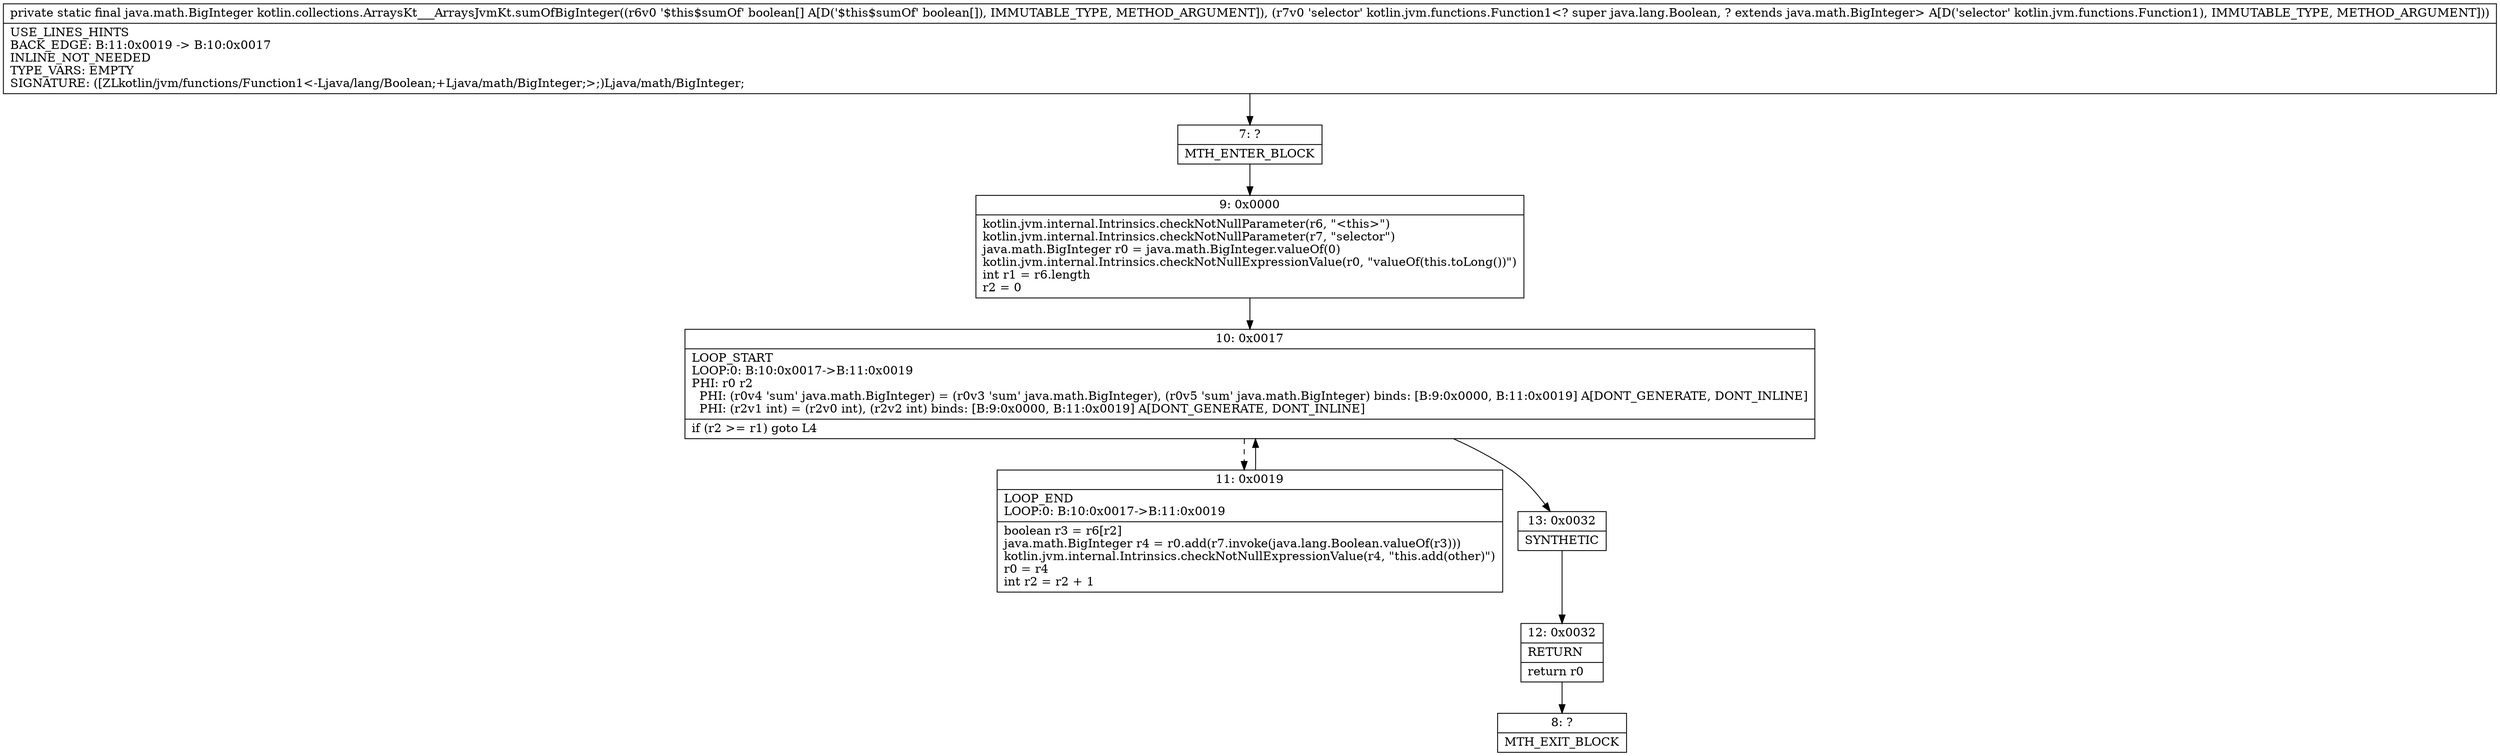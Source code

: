 digraph "CFG forkotlin.collections.ArraysKt___ArraysJvmKt.sumOfBigInteger([ZLkotlin\/jvm\/functions\/Function1;)Ljava\/math\/BigInteger;" {
Node_7 [shape=record,label="{7\:\ ?|MTH_ENTER_BLOCK\l}"];
Node_9 [shape=record,label="{9\:\ 0x0000|kotlin.jvm.internal.Intrinsics.checkNotNullParameter(r6, \"\<this\>\")\lkotlin.jvm.internal.Intrinsics.checkNotNullParameter(r7, \"selector\")\ljava.math.BigInteger r0 = java.math.BigInteger.valueOf(0)\lkotlin.jvm.internal.Intrinsics.checkNotNullExpressionValue(r0, \"valueOf(this.toLong())\")\lint r1 = r6.length\lr2 = 0\l}"];
Node_10 [shape=record,label="{10\:\ 0x0017|LOOP_START\lLOOP:0: B:10:0x0017\-\>B:11:0x0019\lPHI: r0 r2 \l  PHI: (r0v4 'sum' java.math.BigInteger) = (r0v3 'sum' java.math.BigInteger), (r0v5 'sum' java.math.BigInteger) binds: [B:9:0x0000, B:11:0x0019] A[DONT_GENERATE, DONT_INLINE]\l  PHI: (r2v1 int) = (r2v0 int), (r2v2 int) binds: [B:9:0x0000, B:11:0x0019] A[DONT_GENERATE, DONT_INLINE]\l|if (r2 \>= r1) goto L4\l}"];
Node_11 [shape=record,label="{11\:\ 0x0019|LOOP_END\lLOOP:0: B:10:0x0017\-\>B:11:0x0019\l|boolean r3 = r6[r2]\ljava.math.BigInteger r4 = r0.add(r7.invoke(java.lang.Boolean.valueOf(r3)))\lkotlin.jvm.internal.Intrinsics.checkNotNullExpressionValue(r4, \"this.add(other)\")\lr0 = r4\lint r2 = r2 + 1\l}"];
Node_13 [shape=record,label="{13\:\ 0x0032|SYNTHETIC\l}"];
Node_12 [shape=record,label="{12\:\ 0x0032|RETURN\l|return r0\l}"];
Node_8 [shape=record,label="{8\:\ ?|MTH_EXIT_BLOCK\l}"];
MethodNode[shape=record,label="{private static final java.math.BigInteger kotlin.collections.ArraysKt___ArraysJvmKt.sumOfBigInteger((r6v0 '$this$sumOf' boolean[] A[D('$this$sumOf' boolean[]), IMMUTABLE_TYPE, METHOD_ARGUMENT]), (r7v0 'selector' kotlin.jvm.functions.Function1\<? super java.lang.Boolean, ? extends java.math.BigInteger\> A[D('selector' kotlin.jvm.functions.Function1), IMMUTABLE_TYPE, METHOD_ARGUMENT]))  | USE_LINES_HINTS\lBACK_EDGE: B:11:0x0019 \-\> B:10:0x0017\lINLINE_NOT_NEEDED\lTYPE_VARS: EMPTY\lSIGNATURE: ([ZLkotlin\/jvm\/functions\/Function1\<\-Ljava\/lang\/Boolean;+Ljava\/math\/BigInteger;\>;)Ljava\/math\/BigInteger;\l}"];
MethodNode -> Node_7;Node_7 -> Node_9;
Node_9 -> Node_10;
Node_10 -> Node_11[style=dashed];
Node_10 -> Node_13;
Node_11 -> Node_10;
Node_13 -> Node_12;
Node_12 -> Node_8;
}

